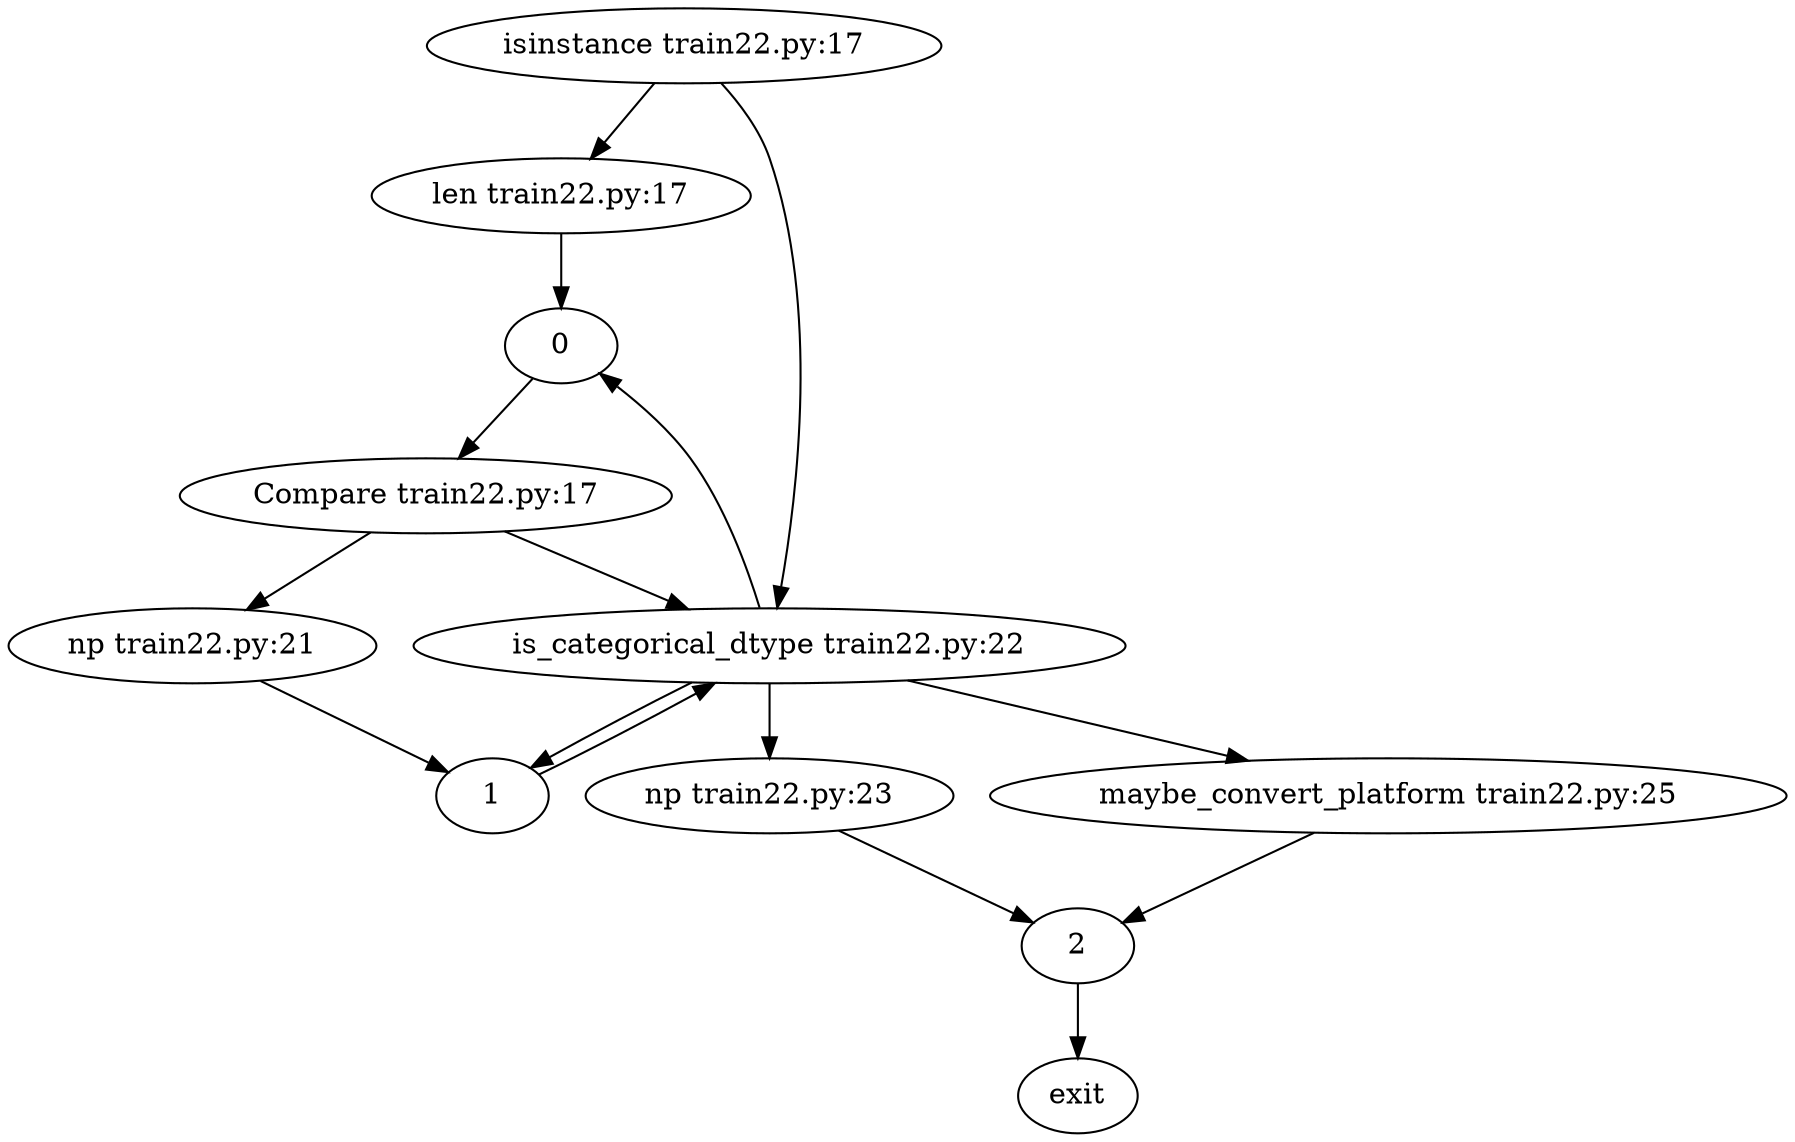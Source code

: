 strict digraph {"isinstance train22.py:17" -> "len train22.py:17"
-> "0"
"isinstance train22.py:17" -> "is_categorical_dtype train22.py:22"
-> "0"
->
"Compare train22.py:17" -> "np train22.py:21"
-> "1"
"Compare train22.py:17" -> "is_categorical_dtype train22.py:22"
-> "1"
->
"is_categorical_dtype train22.py:22" -> "np train22.py:23"
-> "2"
"is_categorical_dtype train22.py:22" -> "maybe_convert_platform train22.py:25"
-> "2"
->
exit
}